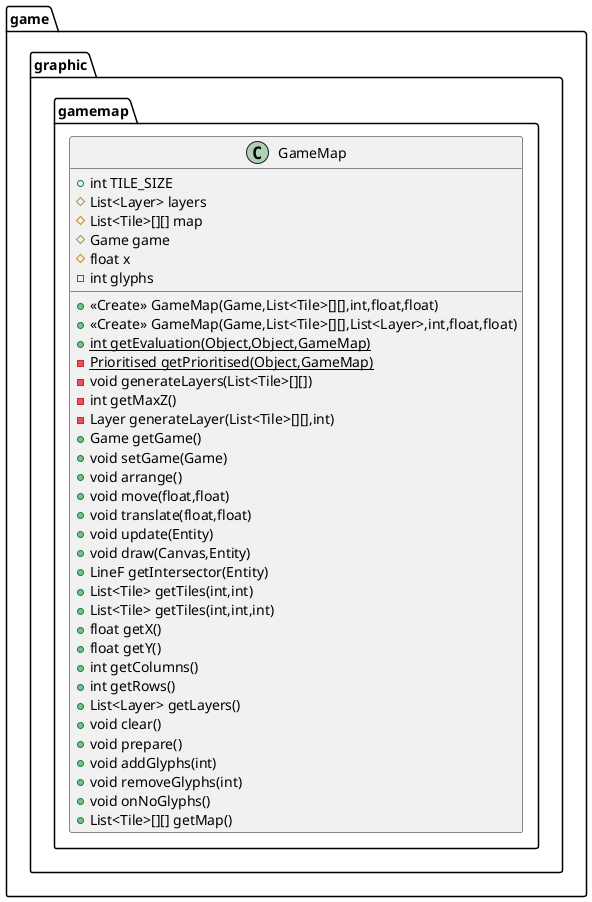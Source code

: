 @startuml
class game.graphic.gamemap.GameMap {
+ int TILE_SIZE
# List<Layer> layers
# List<Tile>[][] map
# Game game
# float x
- int glyphs
+ <<Create>> GameMap(Game,List<Tile>[][],int,float,float)
+ <<Create>> GameMap(Game,List<Tile>[][],List<Layer>,int,float,float)
+ {static} int getEvaluation(Object,Object,GameMap)
- {static} Prioritised getPrioritised(Object,GameMap)
- void generateLayers(List<Tile>[][])
- int getMaxZ()
- Layer generateLayer(List<Tile>[][],int)
+ Game getGame()
+ void setGame(Game)
+ void arrange()
+ void move(float,float)
+ void translate(float,float)
+ void update(Entity)
+ void draw(Canvas,Entity)
+ LineF getIntersector(Entity)
+ List<Tile> getTiles(int,int)
+ List<Tile> getTiles(int,int,int)
+ float getX()
+ float getY()
+ int getColumns()
+ int getRows()
+ List<Layer> getLayers()
+ void clear()
+ void prepare()
+ void addGlyphs(int)
+ void removeGlyphs(int)
+ void onNoGlyphs()
+ List<Tile>[][] getMap()
}
@enduml